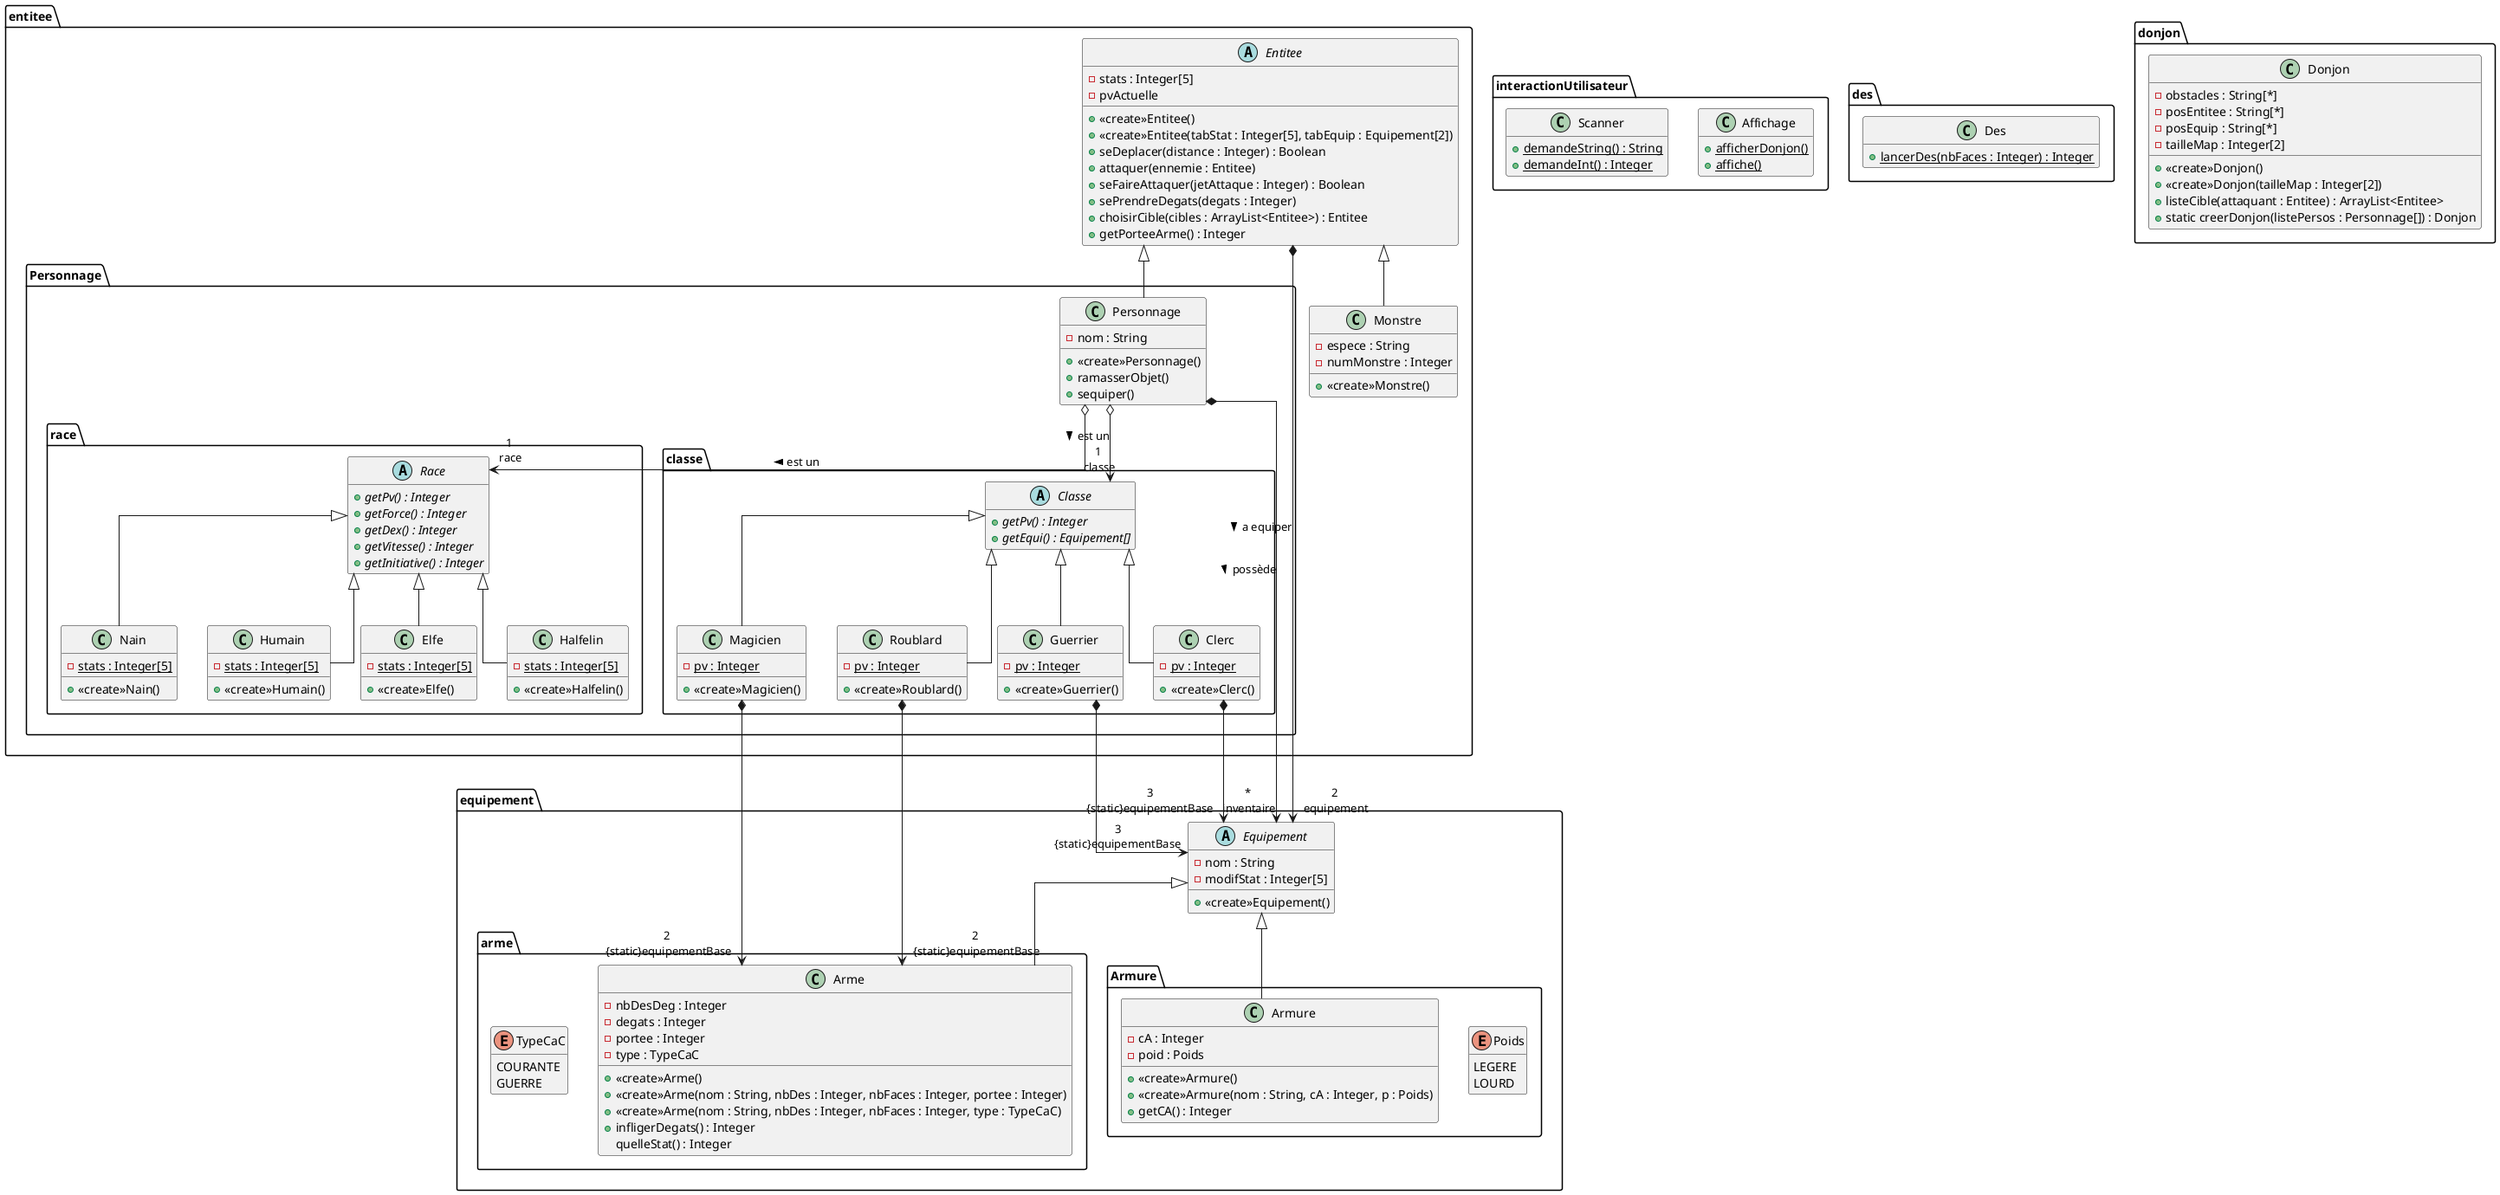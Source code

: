 @startuml

skinparam linetype ortho
hide empty members
package interactionUtilisateur
{
    class Affichage
    {
        +{static}afficherDonjon()
        +{static}affiche()
    }
    class Scanner
    {
        +{static}demandeString() : String
        +{static}demandeInt() : Integer
    }
}
package des
{
    class Des
    {
        +{static}lancerDes(nbFaces : Integer) : Integer
    }
}
package donjon
{
    class Donjon
    {
        -obstacles : String[*]
        -posEntitee : String[*]
            ' posEntitee est un Dictionnaire dont la clé est une Entitee
        -posEquip : String[*]
            ' posEquipe est un Dictionnaire dont la clé est un Equipement
        -tailleMap : Integer[2]
        +<<create>>Donjon()
                'Dans le cas où on utilise un donjon par défaut, construct vide
        +<<create>>Donjon(tailleMap : Integer[2])
        +listeCible(attaquant : Entitee) : ArrayList<Entitee>
                'Dans le cas où le MJ souhaite créer son propre donjon
        + static creerDonjon(listePersos : Personnage[]) : Donjon
        /'
            1 Demande au MJ sil veut un donjon par defaut
            2a S'il dit oui on lui genere le donjon de façon aleatoire (taille random entre 15 et 25)
            2b Si non il va - Indiquer la taille de la carte
        Mettre les obstacles
        Créer les monstres avec leurs stats + les placer
        Placer les joueurs
        Positionner des équipements (à voir si on devrait ptet créer les équipements avant de parler de Donjon)/!\ En dehors des obstacles les placements
        3 MJ Lance les dés d'initiative des monstres
        4 Joueurs lancent leurs dés d'initiative
        5 Faire en sorte que les joueurs et monstres soient ordonnés par valeur d'initiative décroissante
        6 Proposer aux joueurs d'équiper leurs équipements'/
    }
}
package entitee
{
    abstract class Entitee
    {
        -stats : Integer[5]
        -pvActuelle
        +<<create>>Entitee()
        +<<create>>Entitee(tabStat : Integer[5], tabEquip : Equipement[2])
        +seDeplacer(distance : Integer) : Boolean
        +attaquer(ennemie : Entitee)
        +seFaireAttaquer(jetAttaque : Integer) : Boolean
        +sePrendreDegats(degats : Integer)
        +choisirCible(cibles : ArrayList<Entitee>) : Entitee
        +getPorteeArme() : Integer
    }
    package Personnage
    {
        class Personnage extends entitee.Entitee
        {
            -nom : String
            +<<create>>Personnage()
            +ramasserObjet()
            +sequiper()
        }
        Personnage o-down-> "1\n race" race.Race: est un >
        Personnage o-down-> "1\n classe" classe.Classe: est un >
        Entitee *-right--> "2\n equipement" .equipement.Equipement: a equiper >
        Personnage *-right--> "*\n inventaire" equipement.Equipement: possède >
        Package race
        {
            abstract class Race
            {
                +{abstract}getPv() : Integer
                +{abstract}getForce() : Integer
                +{abstract}getDex() : Integer
                +{abstract}getVitesse() : Integer
                +{abstract}getInitiative() : Integer
            }
            class Nain extends Race
            {
                -{static}stats : Integer[5]
                +<<create>>Nain()
            }
            class  Humain extends Race
            {
                -{static}stats : Integer[5]
                +<<create>>Humain()
            }
            class  Elfe extends Race
            {
                -{static}stats : Integer[5]
                +<<create>>Elfe()
            }
            class  Halfelin extends Race
            {
                -{static}stats : Integer[5]
                +<<create>>Halfelin()
            }
        }
        Package classe
        {
            abstract class Classe
            {
                +{abstract}getPv() : Integer
                +{abstract}getEqui() : Equipement[]
            }
            class Clerc extends Classe
            {
                -{static} pv : Integer
                +<<create>>Clerc()
            }
            class Guerrier extends Classe
            {
                -{static} pv : Integer
                +<<create>>Guerrier()
            }
            class Magicien extends Classe
            {
                -{static} pv : Integer
                +<<create>>Magicien()
            }
            class Roublard extends Classe
            {
                -{static} pv : Integer
                +<<create>>Roublard()
            }
            Roublard *--> "2\n {static}equipementBase" .equipement.arme.Arme
            Magicien *--> "2\n {static}equipementBase" .equipement.arme.Arme
            Clerc *--> "3\n{static}equipementBase" .equipement.Equipement
            Guerrier *---> "3\n{static}equipementBase" .equipement.Equipement
        }
    }
    class Monstre extends Entitee
    {
        -espece : String
        -numMonstre : Integer
        'numMonstre : s'il y a plusieurs fois un monstre de la meme espece
        +<<create>>Monstre()
    }
}


Package equipement
{
    abstract class Equipement
    {
        -nom : String
        -modifStat : Integer[5]
        +<<create>>Equipement()
    }
    package Armure
    {
        Enum Poids
        {
            LEGERE
            LOURD
        }
        class Armure extends equipement.Equipement
        {
            -cA : Integer
            -poid : Poids
            +<<create>>Armure()
            +<<create>>Armure(nom : String, cA : Integer, p : Poids)
            +getCA() : Integer
        }
    }
    package arme
    {
        Enum TypeCaC
        {
            COURANTE
            GUERRE
        }
        class Arme extends equipement.Equipement
        {
            -nbDesDeg : Integer
            -degats : Integer
            -portee : Integer
            -type : TypeCaC
            +<<create>>Arme()
            +<<create>>Arme(nom : String, nbDes : Integer, nbFaces : Integer, portee : Integer)
            +<<create>>Arme(nom : String, nbDes : Integer, nbFaces : Integer, type : TypeCaC)
            +infligerDegats() : Integer
            quelleStat() : Integer
        }
    }
}

@enduml
